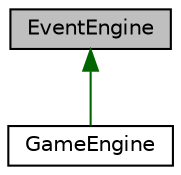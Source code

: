 digraph "EventEngine"
{
 // LATEX_PDF_SIZE
  edge [fontname="Helvetica",fontsize="10",labelfontname="Helvetica",labelfontsize="10"];
  node [fontname="Helvetica",fontsize="10",shape=record];
  Node1 [label="EventEngine",height=0.2,width=0.4,color="black", fillcolor="grey75", style="filled", fontcolor="black",tooltip="EventEngine class: EventEngine is a class that represents the event engine of the game."];
  Node1 -> Node2 [dir="back",color="darkgreen",fontsize="10",style="solid"];
  Node2 [label="GameEngine",height=0.2,width=0.4,color="black", fillcolor="white", style="filled",URL="$df/d8d/classGameEngine.html",tooltip=" "];
}
